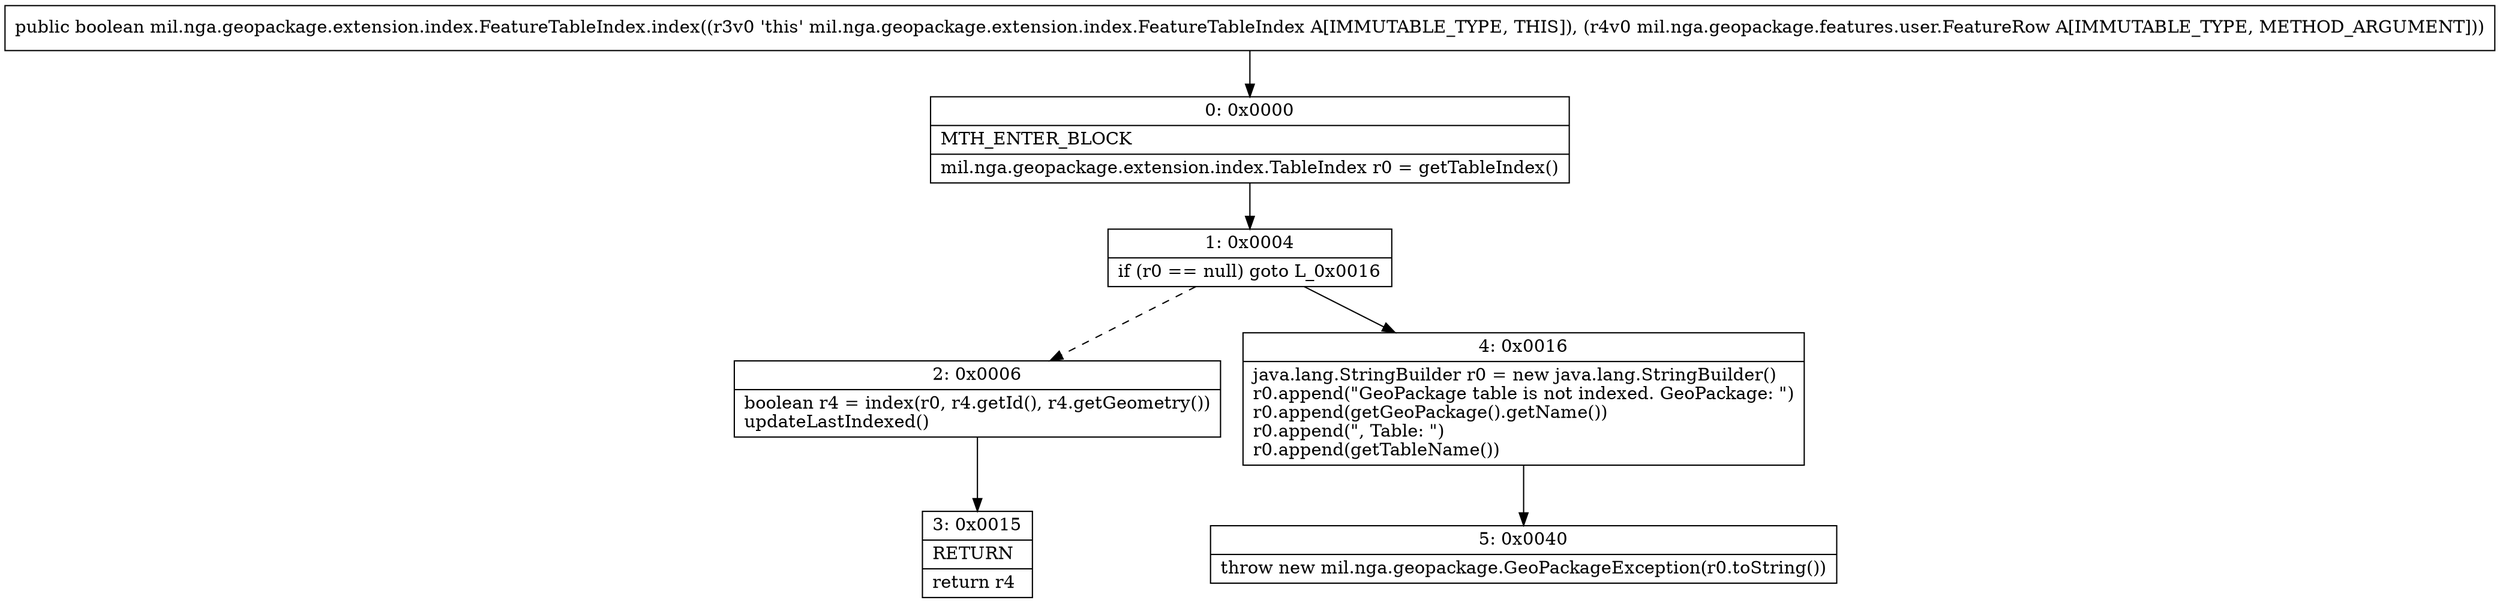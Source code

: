 digraph "CFG formil.nga.geopackage.extension.index.FeatureTableIndex.index(Lmil\/nga\/geopackage\/features\/user\/FeatureRow;)Z" {
Node_0 [shape=record,label="{0\:\ 0x0000|MTH_ENTER_BLOCK\l|mil.nga.geopackage.extension.index.TableIndex r0 = getTableIndex()\l}"];
Node_1 [shape=record,label="{1\:\ 0x0004|if (r0 == null) goto L_0x0016\l}"];
Node_2 [shape=record,label="{2\:\ 0x0006|boolean r4 = index(r0, r4.getId(), r4.getGeometry())\lupdateLastIndexed()\l}"];
Node_3 [shape=record,label="{3\:\ 0x0015|RETURN\l|return r4\l}"];
Node_4 [shape=record,label="{4\:\ 0x0016|java.lang.StringBuilder r0 = new java.lang.StringBuilder()\lr0.append(\"GeoPackage table is not indexed. GeoPackage: \")\lr0.append(getGeoPackage().getName())\lr0.append(\", Table: \")\lr0.append(getTableName())\l}"];
Node_5 [shape=record,label="{5\:\ 0x0040|throw new mil.nga.geopackage.GeoPackageException(r0.toString())\l}"];
MethodNode[shape=record,label="{public boolean mil.nga.geopackage.extension.index.FeatureTableIndex.index((r3v0 'this' mil.nga.geopackage.extension.index.FeatureTableIndex A[IMMUTABLE_TYPE, THIS]), (r4v0 mil.nga.geopackage.features.user.FeatureRow A[IMMUTABLE_TYPE, METHOD_ARGUMENT])) }"];
MethodNode -> Node_0;
Node_0 -> Node_1;
Node_1 -> Node_2[style=dashed];
Node_1 -> Node_4;
Node_2 -> Node_3;
Node_4 -> Node_5;
}

